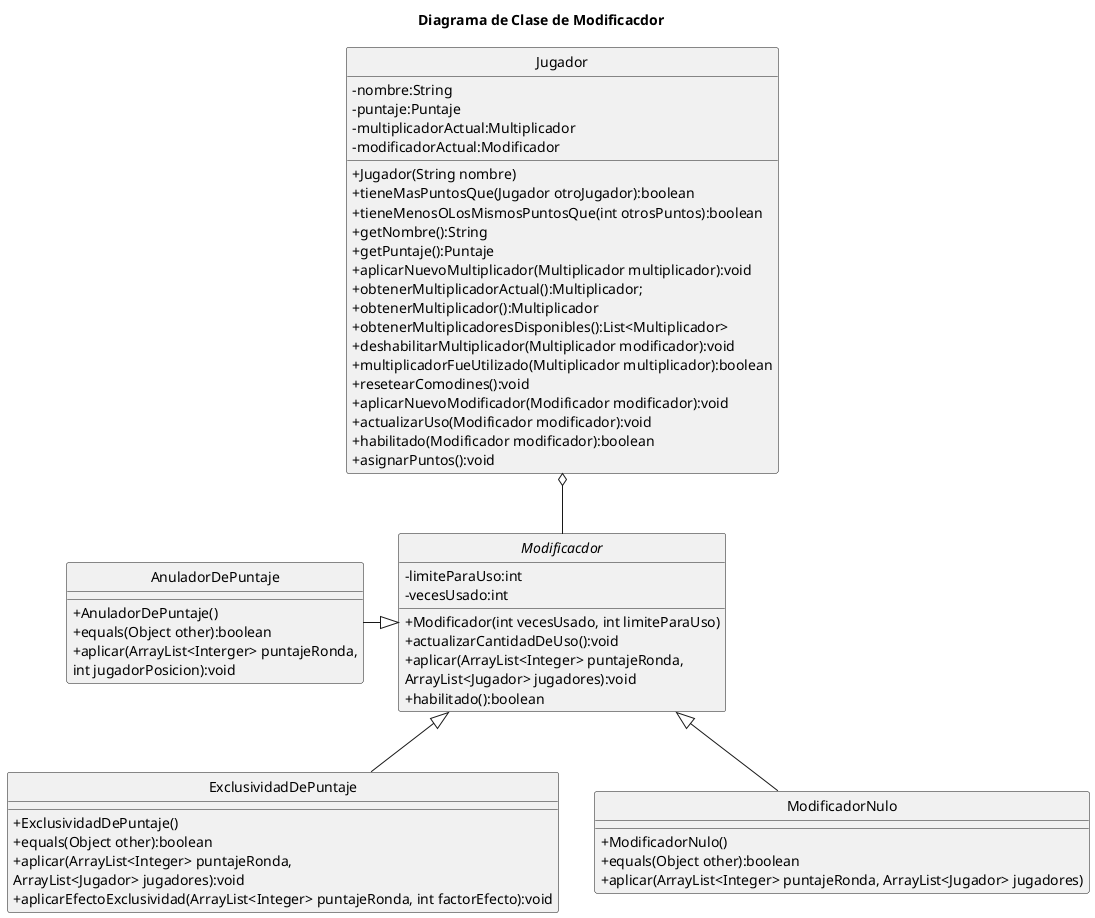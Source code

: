 @startuml
'https://plantuml.com/sequence-diagram
title Diagrama de Clase de Modificacdor
skinparam monochrome true
hide circle
skinparam classAttributeIconSize 0
abstract class Modificacdor{
    -limiteParaUso:int
    -vecesUsado:int
    +Modificador(int vecesUsado, int limiteParaUso)
    +actualizarCantidadDeUso():void
    +aplicar(ArrayList<Integer> puntajeRonda,
     ArrayList<Jugador> jugadores):void
    +habilitado():boolean

}
class AnuladorDePuntaje{
    +AnuladorDePuntaje()
    +equals(Object other):boolean
    +aplicar(ArrayList<Interger> puntajeRonda,
    int jugadorPosicion):void

}
class ExclusividadDePuntaje{
    +ExclusividadDePuntaje()
    +equals(Object other):boolean
    +aplicar(ArrayList<Integer> puntajeRonda,
    ArrayList<Jugador> jugadores):void
    +aplicarEfectoExclusividad(ArrayList<Integer> puntajeRonda, int factorEfecto):void
}

class  ModificadorNulo {
    +ModificadorNulo()
    +equals(Object other):boolean
    +aplicar(ArrayList<Integer> puntajeRonda, ArrayList<Jugador> jugadores)
}

class Jugador{
    -nombre:String
    -puntaje:Puntaje
    -multiplicadorActual:Multiplicador
    -modificadorActual:Modificador
    +Jugador(String nombre)
    +tieneMasPuntosQue(Jugador otroJugador):boolean
    +tieneMenosOLosMismosPuntosQue(int otrosPuntos):boolean
    +getNombre():String
    +getPuntaje():Puntaje
    +aplicarNuevoMultiplicador(Multiplicador multiplicador):void
    +obtenerMultiplicadorActual():Multiplicador;
    +obtenerMultiplicador():Multiplicador
    +obtenerMultiplicadoresDisponibles():List<Multiplicador>
    +deshabilitarMultiplicador(Multiplicador modificador):void
    +multiplicadorFueUtilizado(Multiplicador multiplicador):boolean
    +resetearComodines():void
    +aplicarNuevoModificador(Modificador modificador):void
    +actualizarUso(Modificador modificador):void
    +habilitado(Modificador modificador):boolean
    +asignarPuntos():void

}
Modificacdor <|-left- AnuladorDePuntaje
Modificacdor <|-- ExclusividadDePuntaje
Modificacdor <|-- ModificadorNulo
Jugador o-- Modificacdor


@enduml
